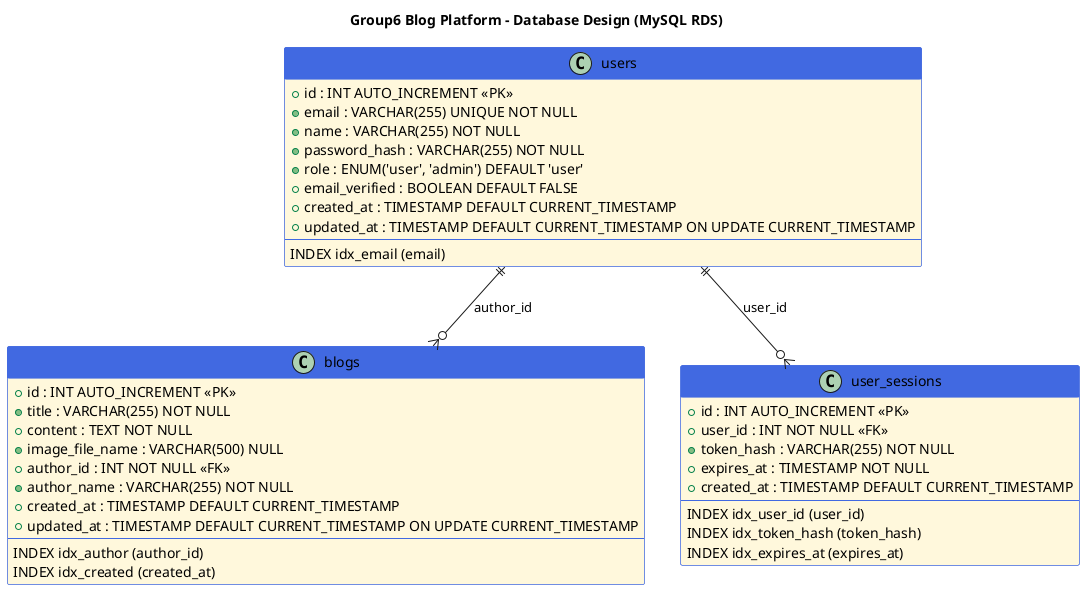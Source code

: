 @startuml Group6_Database_Design

title Group6 Blog Platform - Database Design (MySQL RDS)

skinparam backgroundColor #FFFFFF

skinparam class {
    BackgroundColor #FFF8DC
    BorderColor #4169E1
    FontColor #000000
    HeaderBackgroundColor #4169E1
    HeaderFontColor #FFFFFF
}

class users {
    + id : INT AUTO_INCREMENT <<PK>>
    + email : VARCHAR(255) UNIQUE NOT NULL
    + name : VARCHAR(255) NOT NULL
    + password_hash : VARCHAR(255) NOT NULL
    + role : ENUM('user', 'admin') DEFAULT 'user'
    + email_verified : BOOLEAN DEFAULT FALSE
    + created_at : TIMESTAMP DEFAULT CURRENT_TIMESTAMP
    + updated_at : TIMESTAMP DEFAULT CURRENT_TIMESTAMP ON UPDATE CURRENT_TIMESTAMP
    --
    INDEX idx_email (email)
}

class blogs {
    + id : INT AUTO_INCREMENT <<PK>>
    + title : VARCHAR(255) NOT NULL
    + content : TEXT NOT NULL
    + image_file_name : VARCHAR(500) NULL
    + author_id : INT NOT NULL <<FK>>
    + author_name : VARCHAR(255) NOT NULL
    + created_at : TIMESTAMP DEFAULT CURRENT_TIMESTAMP
    + updated_at : TIMESTAMP DEFAULT CURRENT_TIMESTAMP ON UPDATE CURRENT_TIMESTAMP
    --
    INDEX idx_author (author_id)
    INDEX idx_created (created_at)
}

class user_sessions {
    + id : INT AUTO_INCREMENT <<PK>>
    + user_id : INT NOT NULL <<FK>>
    + token_hash : VARCHAR(255) NOT NULL
    + expires_at : TIMESTAMP NOT NULL
    + created_at : TIMESTAMP DEFAULT CURRENT_TIMESTAMP
    --
    INDEX idx_user_id (user_id)
    INDEX idx_token_hash (token_hash)
    INDEX idx_expires_at (expires_at)
}

users ||--o{ blogs : author_id
users ||--o{ user_sessions : user_id


@enduml
